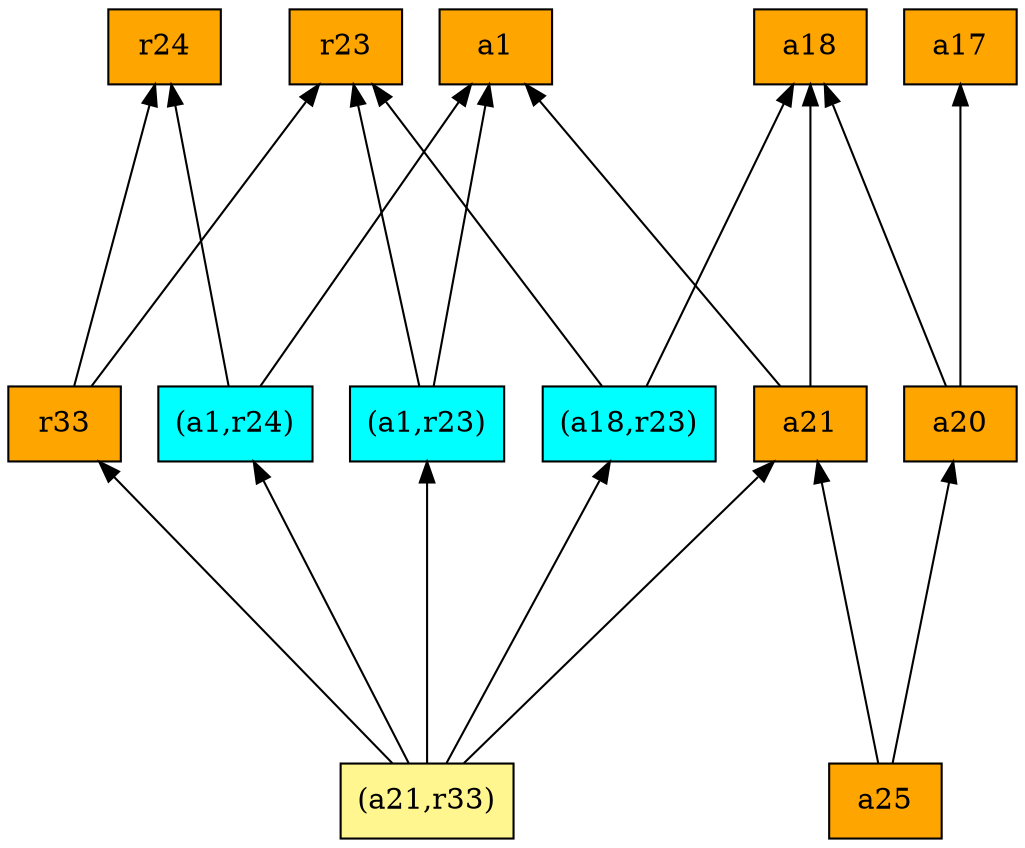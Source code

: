 digraph G {
rankdir=BT;ranksep="2.0";
"a1" [shape=record,fillcolor=orange,style=filled,label="{a1}"];
"(a1,r23)" [shape=record,fillcolor=cyan,style=filled,label="{(a1,r23)}"];
"(a1,r24)" [shape=record,fillcolor=cyan,style=filled,label="{(a1,r24)}"];
"a20" [shape=record,fillcolor=orange,style=filled,label="{a20}"];
"(a21,r33)" [shape=record,fillcolor=khaki1,style=filled,label="{(a21,r33)}"];
"r24" [shape=record,fillcolor=orange,style=filled,label="{r24}"];
"a17" [shape=record,fillcolor=orange,style=filled,label="{a17}"];
"r33" [shape=record,fillcolor=orange,style=filled,label="{r33}"];
"r23" [shape=record,fillcolor=orange,style=filled,label="{r23}"];
"(a18,r23)" [shape=record,fillcolor=cyan,style=filled,label="{(a18,r23)}"];
"a25" [shape=record,fillcolor=orange,style=filled,label="{a25}"];
"a18" [shape=record,fillcolor=orange,style=filled,label="{a18}"];
"a21" [shape=record,fillcolor=orange,style=filled,label="{a21}"];
"(a1,r23)" -> "a1"
"(a1,r23)" -> "r23"
"(a1,r24)" -> "a1"
"(a1,r24)" -> "r24"
"a20" -> "a18"
"a20" -> "a17"
"(a21,r33)" -> "(a1,r23)"
"(a21,r33)" -> "(a1,r24)"
"(a21,r33)" -> "(a18,r23)"
"(a21,r33)" -> "r33"
"(a21,r33)" -> "a21"
"r33" -> "r24"
"r33" -> "r23"
"(a18,r23)" -> "a18"
"(a18,r23)" -> "r23"
"a25" -> "a20"
"a25" -> "a21"
"a21" -> "a1"
"a21" -> "a18"
}